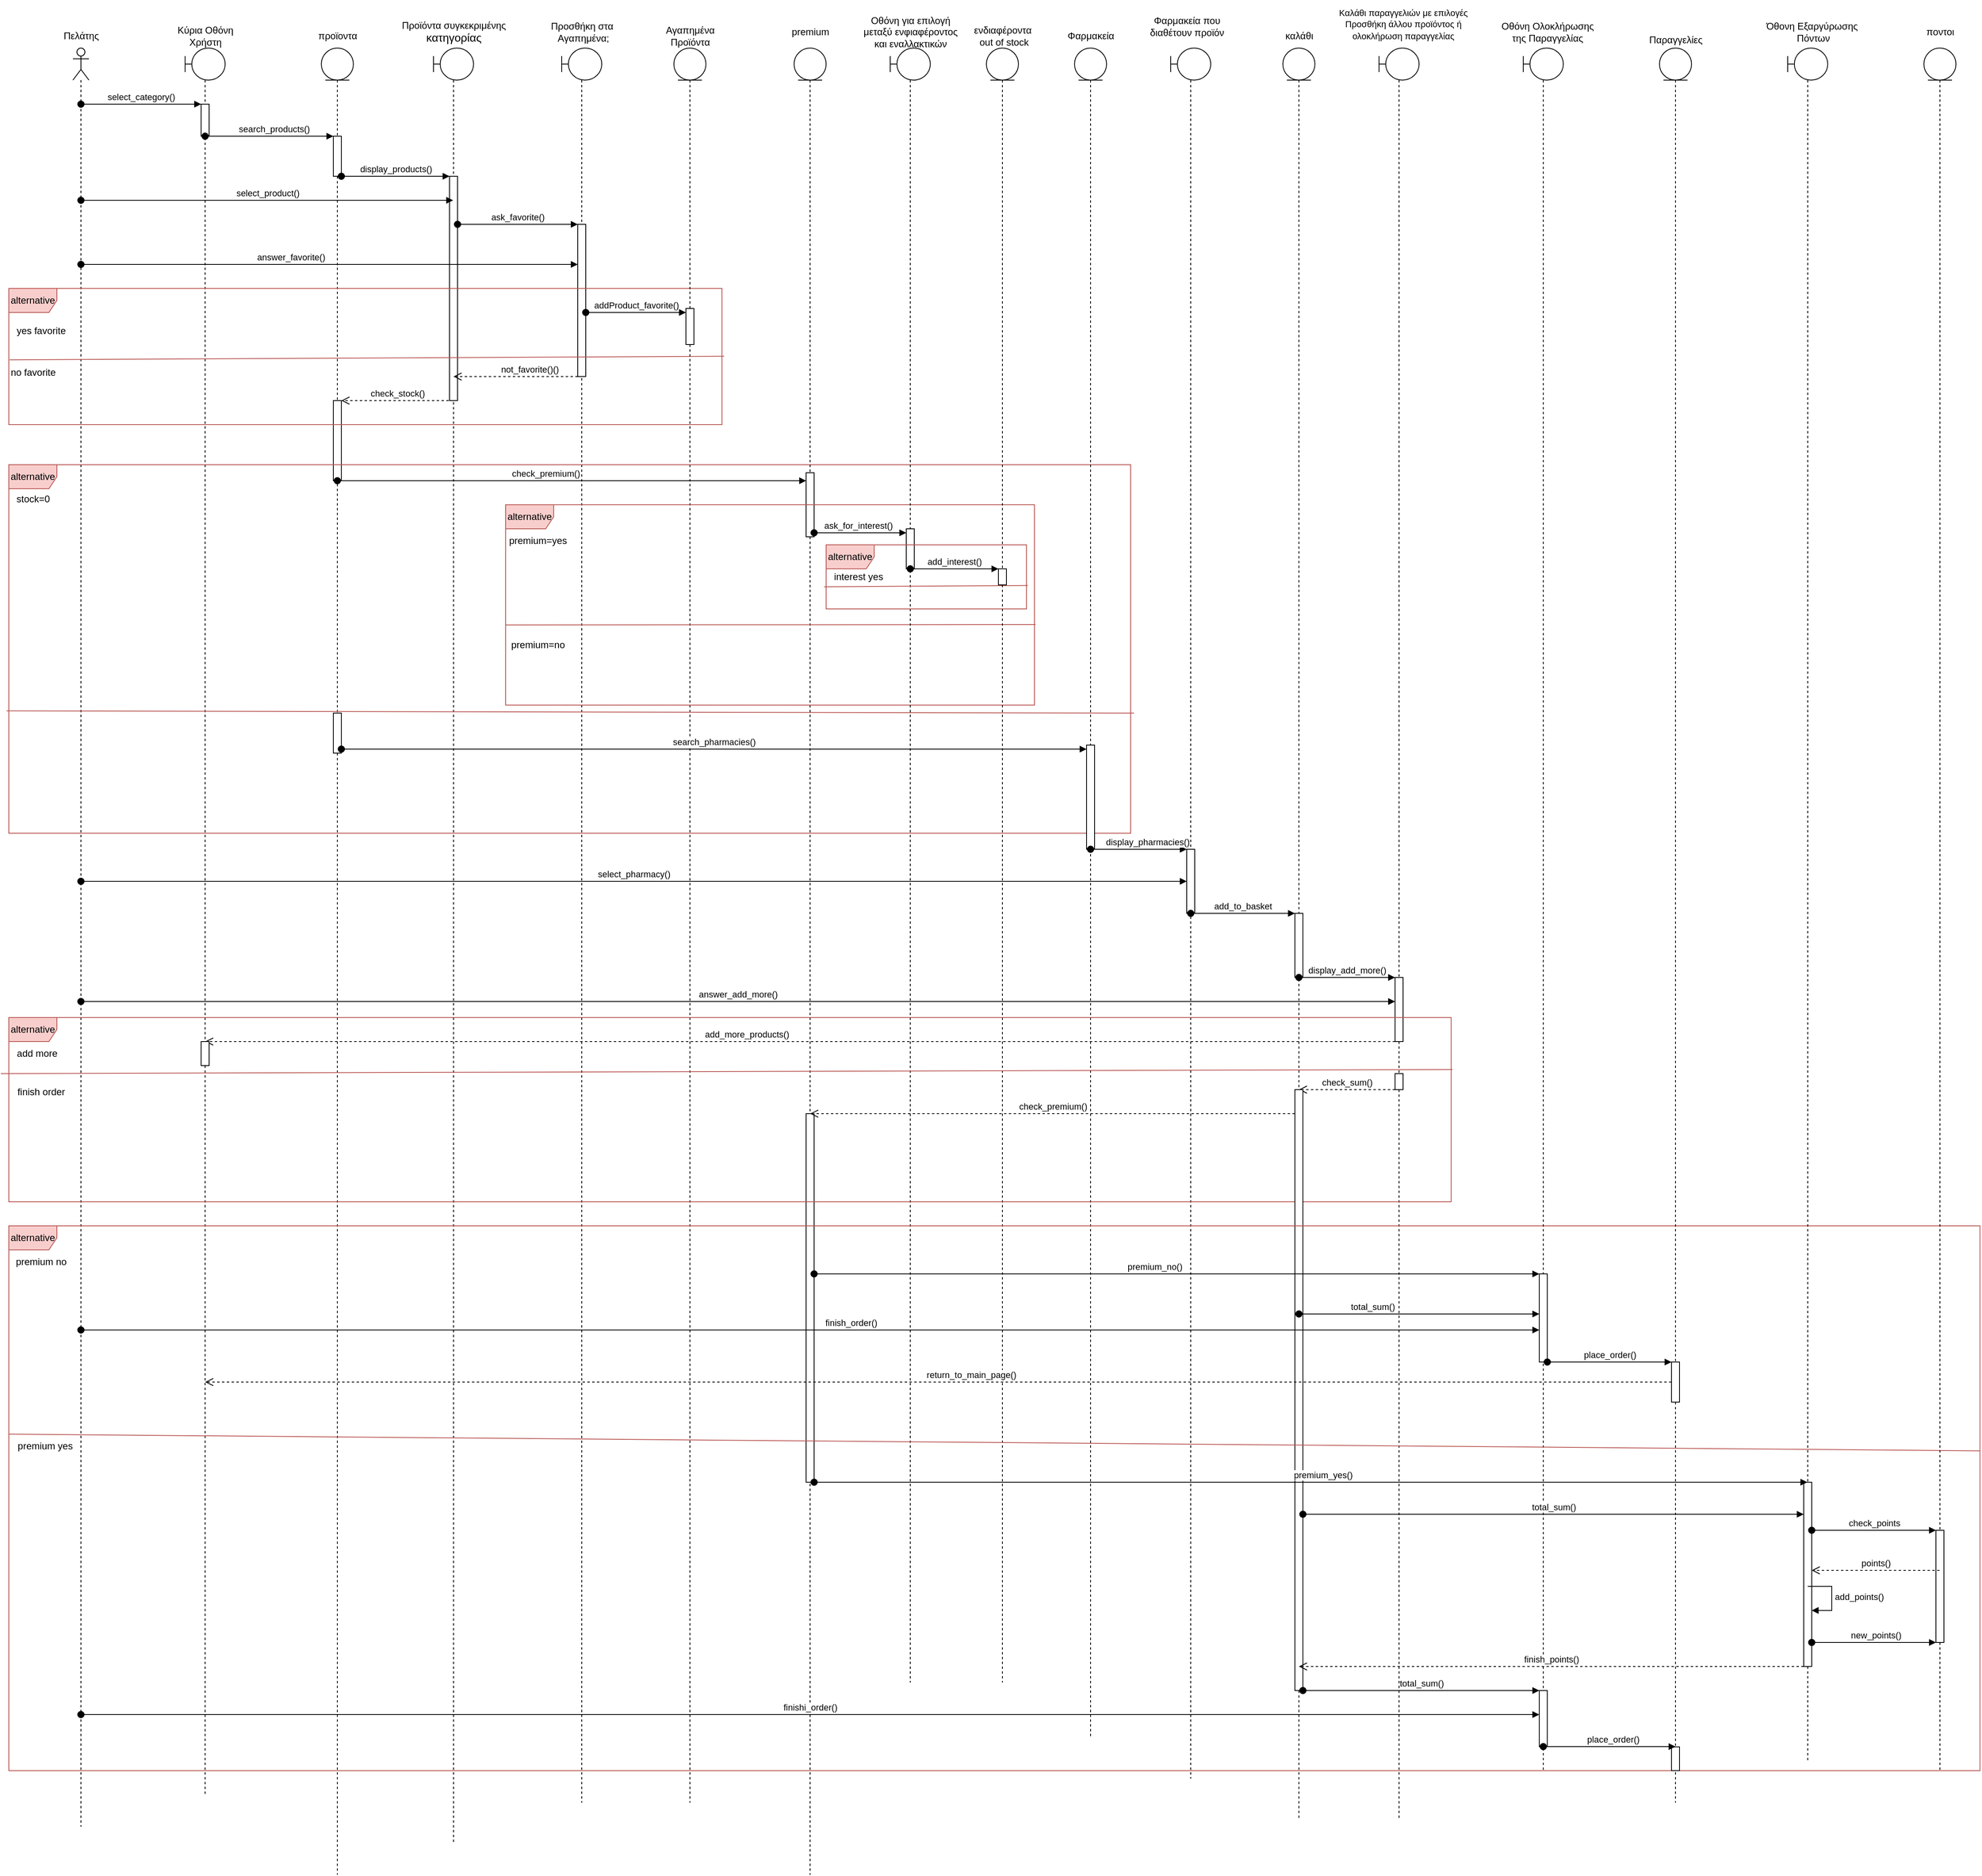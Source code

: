 <mxfile version="21.2.1" type="device">
  <diagram name="Page-1" id="0SUwLg295NydfQJ0HCyk">
    <mxGraphModel dx="1545" dy="817" grid="1" gridSize="10" guides="1" tooltips="1" connect="1" arrows="1" fold="1" page="1" pageScale="1" pageWidth="850" pageHeight="1100" math="0" shadow="0">
      <root>
        <mxCell id="0" />
        <mxCell id="1" parent="0" />
        <mxCell id="wv0iCeW0pls4u1Xk4wzR-1" value="" style="shape=umlLifeline;perimeter=lifelinePerimeter;whiteSpace=wrap;html=1;container=1;dropTarget=0;collapsible=0;recursiveResize=0;outlineConnect=0;portConstraint=eastwest;newEdgeStyle={&quot;edgeStyle&quot;:&quot;elbowEdgeStyle&quot;,&quot;elbow&quot;:&quot;vertical&quot;,&quot;curved&quot;:0,&quot;rounded&quot;:0};participant=umlActor;" vertex="1" parent="1">
          <mxGeometry x="30" y="150" width="20" height="2220" as="geometry" />
        </mxCell>
        <mxCell id="wv0iCeW0pls4u1Xk4wzR-2" value="Πελάτης" style="text;html=1;align=center;verticalAlign=middle;resizable=0;points=[];autosize=1;strokeColor=none;fillColor=none;" vertex="1" parent="1">
          <mxGeometry x="5" y="120" width="70" height="30" as="geometry" />
        </mxCell>
        <mxCell id="wv0iCeW0pls4u1Xk4wzR-3" value="" style="shape=umlLifeline;perimeter=lifelinePerimeter;whiteSpace=wrap;html=1;container=1;dropTarget=0;collapsible=0;recursiveResize=0;outlineConnect=0;portConstraint=eastwest;newEdgeStyle={&quot;edgeStyle&quot;:&quot;elbowEdgeStyle&quot;,&quot;elbow&quot;:&quot;vertical&quot;,&quot;curved&quot;:0,&quot;rounded&quot;:0};participant=umlBoundary;" vertex="1" parent="1">
          <mxGeometry x="170" y="150" width="50" height="2180" as="geometry" />
        </mxCell>
        <mxCell id="wv0iCeW0pls4u1Xk4wzR-5" value="" style="html=1;points=[];perimeter=orthogonalPerimeter;outlineConnect=0;targetShapes=umlLifeline;portConstraint=eastwest;newEdgeStyle={&quot;edgeStyle&quot;:&quot;elbowEdgeStyle&quot;,&quot;elbow&quot;:&quot;vertical&quot;,&quot;curved&quot;:0,&quot;rounded&quot;:0};" vertex="1" parent="wv0iCeW0pls4u1Xk4wzR-3">
          <mxGeometry x="20" y="70" width="10" height="40" as="geometry" />
        </mxCell>
        <mxCell id="wv0iCeW0pls4u1Xk4wzR-4" value="Κύρια Οθόνη &lt;br&gt;Χρήστη" style="text;html=1;align=center;verticalAlign=middle;resizable=0;points=[];autosize=1;strokeColor=none;fillColor=none;" vertex="1" parent="1">
          <mxGeometry x="150" y="115" width="90" height="40" as="geometry" />
        </mxCell>
        <mxCell id="wv0iCeW0pls4u1Xk4wzR-6" value="select_category()" style="html=1;verticalAlign=bottom;startArrow=oval;endArrow=block;startSize=8;edgeStyle=elbowEdgeStyle;elbow=vertical;curved=0;rounded=0;" edge="1" target="wv0iCeW0pls4u1Xk4wzR-5" parent="1" source="wv0iCeW0pls4u1Xk4wzR-1">
          <mxGeometry relative="1" as="geometry">
            <mxPoint x="130" y="220" as="sourcePoint" />
            <Array as="points">
              <mxPoint x="100" y="220" />
            </Array>
          </mxGeometry>
        </mxCell>
        <mxCell id="wv0iCeW0pls4u1Xk4wzR-7" value="" style="shape=umlLifeline;perimeter=lifelinePerimeter;whiteSpace=wrap;html=1;container=1;dropTarget=0;collapsible=0;recursiveResize=0;outlineConnect=0;portConstraint=eastwest;newEdgeStyle={&quot;edgeStyle&quot;:&quot;elbowEdgeStyle&quot;,&quot;elbow&quot;:&quot;vertical&quot;,&quot;curved&quot;:0,&quot;rounded&quot;:0};participant=umlEntity;" vertex="1" parent="1">
          <mxGeometry x="340" y="150" width="40" height="2280" as="geometry" />
        </mxCell>
        <mxCell id="wv0iCeW0pls4u1Xk4wzR-8" value="" style="html=1;points=[];perimeter=orthogonalPerimeter;outlineConnect=0;targetShapes=umlLifeline;portConstraint=eastwest;newEdgeStyle={&quot;edgeStyle&quot;:&quot;elbowEdgeStyle&quot;,&quot;elbow&quot;:&quot;vertical&quot;,&quot;curved&quot;:0,&quot;rounded&quot;:0};" vertex="1" parent="wv0iCeW0pls4u1Xk4wzR-7">
          <mxGeometry x="15" y="110" width="10" height="50" as="geometry" />
        </mxCell>
        <mxCell id="wv0iCeW0pls4u1Xk4wzR-33" value="" style="html=1;points=[];perimeter=orthogonalPerimeter;outlineConnect=0;targetShapes=umlLifeline;portConstraint=eastwest;newEdgeStyle={&quot;edgeStyle&quot;:&quot;elbowEdgeStyle&quot;,&quot;elbow&quot;:&quot;vertical&quot;,&quot;curved&quot;:0,&quot;rounded&quot;:0};" vertex="1" parent="wv0iCeW0pls4u1Xk4wzR-7">
          <mxGeometry x="15" y="440" width="10" height="100" as="geometry" />
        </mxCell>
        <mxCell id="wv0iCeW0pls4u1Xk4wzR-9" value="search_products()" style="html=1;verticalAlign=bottom;startArrow=oval;endArrow=block;startSize=8;edgeStyle=elbowEdgeStyle;elbow=vertical;curved=0;rounded=0;" edge="1" target="wv0iCeW0pls4u1Xk4wzR-8" parent="1" source="wv0iCeW0pls4u1Xk4wzR-3">
          <mxGeometry x="0.065" relative="1" as="geometry">
            <mxPoint x="300" y="260" as="sourcePoint" />
            <Array as="points">
              <mxPoint x="320" y="260" />
            </Array>
            <mxPoint x="1" as="offset" />
          </mxGeometry>
        </mxCell>
        <mxCell id="wv0iCeW0pls4u1Xk4wzR-11" value="προϊοντα" style="text;html=1;align=center;verticalAlign=middle;resizable=0;points=[];autosize=1;strokeColor=none;fillColor=none;" vertex="1" parent="1">
          <mxGeometry x="325" y="120" width="70" height="30" as="geometry" />
        </mxCell>
        <mxCell id="wv0iCeW0pls4u1Xk4wzR-12" value="" style="shape=umlLifeline;perimeter=lifelinePerimeter;whiteSpace=wrap;html=1;container=1;dropTarget=0;collapsible=0;recursiveResize=0;outlineConnect=0;portConstraint=eastwest;newEdgeStyle={&quot;edgeStyle&quot;:&quot;elbowEdgeStyle&quot;,&quot;elbow&quot;:&quot;vertical&quot;,&quot;curved&quot;:0,&quot;rounded&quot;:0};participant=umlBoundary;" vertex="1" parent="1">
          <mxGeometry x="480" y="150" width="50" height="2240" as="geometry" />
        </mxCell>
        <mxCell id="wv0iCeW0pls4u1Xk4wzR-13" value="" style="html=1;points=[];perimeter=orthogonalPerimeter;outlineConnect=0;targetShapes=umlLifeline;portConstraint=eastwest;newEdgeStyle={&quot;edgeStyle&quot;:&quot;elbowEdgeStyle&quot;,&quot;elbow&quot;:&quot;vertical&quot;,&quot;curved&quot;:0,&quot;rounded&quot;:0};" vertex="1" parent="wv0iCeW0pls4u1Xk4wzR-12">
          <mxGeometry x="20" y="160" width="10" height="280" as="geometry" />
        </mxCell>
        <mxCell id="wv0iCeW0pls4u1Xk4wzR-14" value="display_products()" style="html=1;verticalAlign=bottom;startArrow=oval;endArrow=block;startSize=8;edgeStyle=elbowEdgeStyle;elbow=vertical;curved=0;rounded=0;" edge="1" target="wv0iCeW0pls4u1Xk4wzR-13" parent="1" source="wv0iCeW0pls4u1Xk4wzR-8">
          <mxGeometry relative="1" as="geometry">
            <mxPoint x="440" y="310" as="sourcePoint" />
            <Array as="points">
              <mxPoint x="430" y="310" />
            </Array>
          </mxGeometry>
        </mxCell>
        <mxCell id="wv0iCeW0pls4u1Xk4wzR-15" value="Προϊόντα συγκεκριμένης&lt;br style=&quot;border-color: var(--border-color); font-size: 14px;&quot;&gt;&lt;span style=&quot;border-color: var(--border-color); font-size: 14px;&quot;&gt;κατηγορίας&lt;/span&gt;" style="text;html=1;align=center;verticalAlign=middle;resizable=0;points=[];autosize=1;strokeColor=none;fillColor=none;" vertex="1" parent="1">
          <mxGeometry x="430" y="110" width="150" height="40" as="geometry" />
        </mxCell>
        <mxCell id="wv0iCeW0pls4u1Xk4wzR-16" value="select_product()" style="html=1;verticalAlign=bottom;startArrow=oval;startFill=1;endArrow=block;startSize=8;edgeStyle=elbowEdgeStyle;elbow=vertical;curved=0;rounded=0;" edge="1" parent="1" source="wv0iCeW0pls4u1Xk4wzR-1" target="wv0iCeW0pls4u1Xk4wzR-12">
          <mxGeometry width="60" relative="1" as="geometry">
            <mxPoint x="250" y="350" as="sourcePoint" />
            <mxPoint x="310" y="350" as="targetPoint" />
            <Array as="points">
              <mxPoint x="220" y="340" />
            </Array>
          </mxGeometry>
        </mxCell>
        <mxCell id="wv0iCeW0pls4u1Xk4wzR-17" value="" style="shape=umlLifeline;perimeter=lifelinePerimeter;whiteSpace=wrap;html=1;container=1;dropTarget=0;collapsible=0;recursiveResize=0;outlineConnect=0;portConstraint=eastwest;newEdgeStyle={&quot;edgeStyle&quot;:&quot;elbowEdgeStyle&quot;,&quot;elbow&quot;:&quot;vertical&quot;,&quot;curved&quot;:0,&quot;rounded&quot;:0};participant=umlBoundary;" vertex="1" parent="1">
          <mxGeometry x="640" y="150" width="50" height="2190" as="geometry" />
        </mxCell>
        <mxCell id="wv0iCeW0pls4u1Xk4wzR-19" value="" style="html=1;points=[];perimeter=orthogonalPerimeter;outlineConnect=0;targetShapes=umlLifeline;portConstraint=eastwest;newEdgeStyle={&quot;edgeStyle&quot;:&quot;elbowEdgeStyle&quot;,&quot;elbow&quot;:&quot;vertical&quot;,&quot;curved&quot;:0,&quot;rounded&quot;:0};" vertex="1" parent="wv0iCeW0pls4u1Xk4wzR-17">
          <mxGeometry x="20" y="220" width="10" height="190" as="geometry" />
        </mxCell>
        <mxCell id="wv0iCeW0pls4u1Xk4wzR-18" value="Προσθήκη στα&lt;br&gt;&amp;nbsp;Αγαπημένα;" style="text;html=1;align=center;verticalAlign=middle;resizable=0;points=[];autosize=1;strokeColor=none;fillColor=none;" vertex="1" parent="1">
          <mxGeometry x="615" y="110" width="100" height="40" as="geometry" />
        </mxCell>
        <mxCell id="wv0iCeW0pls4u1Xk4wzR-20" value="ask_favorite()" style="html=1;verticalAlign=bottom;startArrow=oval;endArrow=block;startSize=8;edgeStyle=elbowEdgeStyle;elbow=vertical;curved=0;rounded=0;" edge="1" target="wv0iCeW0pls4u1Xk4wzR-19" parent="1" source="wv0iCeW0pls4u1Xk4wzR-13">
          <mxGeometry relative="1" as="geometry">
            <mxPoint x="600" y="360" as="sourcePoint" />
            <Array as="points">
              <mxPoint x="540" y="370" />
              <mxPoint x="630" y="360" />
            </Array>
            <mxPoint as="offset" />
          </mxGeometry>
        </mxCell>
        <mxCell id="wv0iCeW0pls4u1Xk4wzR-21" value="answer_favorite()" style="html=1;verticalAlign=bottom;startArrow=oval;startFill=1;endArrow=block;startSize=8;edgeStyle=elbowEdgeStyle;elbow=vertical;curved=0;rounded=0;" edge="1" parent="1" source="wv0iCeW0pls4u1Xk4wzR-1" target="wv0iCeW0pls4u1Xk4wzR-19">
          <mxGeometry x="-0.16" width="60" relative="1" as="geometry">
            <mxPoint x="380" y="400" as="sourcePoint" />
            <mxPoint x="440" y="400" as="targetPoint" />
            <Array as="points">
              <mxPoint x="450" y="420" />
              <mxPoint x="430" y="400" />
            </Array>
            <mxPoint x="1" as="offset" />
          </mxGeometry>
        </mxCell>
        <mxCell id="wv0iCeW0pls4u1Xk4wzR-22" value="alternative" style="shape=umlFrame;whiteSpace=wrap;html=1;pointerEvents=0;fillColor=#f8cecc;strokeColor=#b85450;" vertex="1" parent="1">
          <mxGeometry x="-50" y="450" width="890" height="170" as="geometry" />
        </mxCell>
        <mxCell id="wv0iCeW0pls4u1Xk4wzR-24" value="" style="endArrow=none;html=1;rounded=0;exitX=0.001;exitY=0.524;exitDx=0;exitDy=0;exitPerimeter=0;entryX=1.003;entryY=0.498;entryDx=0;entryDy=0;entryPerimeter=0;fillColor=#f8cecc;strokeColor=#b85450;" edge="1" parent="1" source="wv0iCeW0pls4u1Xk4wzR-22" target="wv0iCeW0pls4u1Xk4wzR-22">
          <mxGeometry width="50" height="50" relative="1" as="geometry">
            <mxPoint x="590" y="615" as="sourcePoint" />
            <mxPoint x="750" y="514" as="targetPoint" />
            <Array as="points" />
          </mxGeometry>
        </mxCell>
        <mxCell id="wv0iCeW0pls4u1Xk4wzR-25" value="yes favorite" style="text;html=1;align=center;verticalAlign=middle;resizable=0;points=[];autosize=1;strokeColor=none;fillColor=none;" vertex="1" parent="1">
          <mxGeometry x="-50" y="488" width="80" height="30" as="geometry" />
        </mxCell>
        <mxCell id="wv0iCeW0pls4u1Xk4wzR-28" value="" style="shape=umlLifeline;perimeter=lifelinePerimeter;whiteSpace=wrap;html=1;container=1;dropTarget=0;collapsible=0;recursiveResize=0;outlineConnect=0;portConstraint=eastwest;newEdgeStyle={&quot;edgeStyle&quot;:&quot;elbowEdgeStyle&quot;,&quot;elbow&quot;:&quot;vertical&quot;,&quot;curved&quot;:0,&quot;rounded&quot;:0};participant=umlEntity;" vertex="1" parent="1">
          <mxGeometry x="780" y="150" width="40" height="2190" as="geometry" />
        </mxCell>
        <mxCell id="wv0iCeW0pls4u1Xk4wzR-29" value="" style="html=1;points=[];perimeter=orthogonalPerimeter;outlineConnect=0;targetShapes=umlLifeline;portConstraint=eastwest;newEdgeStyle={&quot;edgeStyle&quot;:&quot;elbowEdgeStyle&quot;,&quot;elbow&quot;:&quot;vertical&quot;,&quot;curved&quot;:0,&quot;rounded&quot;:0};" vertex="1" parent="wv0iCeW0pls4u1Xk4wzR-28">
          <mxGeometry x="15" y="325" width="10" height="45" as="geometry" />
        </mxCell>
        <mxCell id="wv0iCeW0pls4u1Xk4wzR-30" value="addProduct_favorite()" style="html=1;verticalAlign=bottom;startArrow=oval;endArrow=block;startSize=8;edgeStyle=elbowEdgeStyle;elbow=vertical;curved=0;rounded=0;" edge="1" target="wv0iCeW0pls4u1Xk4wzR-29" parent="1" source="wv0iCeW0pls4u1Xk4wzR-19">
          <mxGeometry relative="1" as="geometry">
            <mxPoint x="723" y="470" as="sourcePoint" />
            <Array as="points">
              <mxPoint x="760" y="480" />
              <mxPoint x="710" y="460" />
            </Array>
          </mxGeometry>
        </mxCell>
        <mxCell id="wv0iCeW0pls4u1Xk4wzR-31" value="Αγαπημένα &lt;br&gt;Προϊόντα" style="text;html=1;align=center;verticalAlign=middle;resizable=0;points=[];autosize=1;strokeColor=none;fillColor=none;" vertex="1" parent="1">
          <mxGeometry x="760" y="115" width="80" height="40" as="geometry" />
        </mxCell>
        <mxCell id="wv0iCeW0pls4u1Xk4wzR-32" value="not_favorite()()" style="html=1;verticalAlign=bottom;endArrow=open;dashed=1;endSize=8;edgeStyle=elbowEdgeStyle;elbow=vertical;curved=0;rounded=0;" edge="1" parent="1" source="wv0iCeW0pls4u1Xk4wzR-19" target="wv0iCeW0pls4u1Xk4wzR-12">
          <mxGeometry x="-0.228" relative="1" as="geometry">
            <mxPoint x="610" y="560" as="sourcePoint" />
            <mxPoint x="510" y="560" as="targetPoint" />
            <Array as="points">
              <mxPoint x="630" y="560" />
              <mxPoint x="540" y="560" />
            </Array>
            <mxPoint as="offset" />
          </mxGeometry>
        </mxCell>
        <mxCell id="wv0iCeW0pls4u1Xk4wzR-34" value="check_stock()" style="html=1;verticalAlign=bottom;endArrow=open;dashed=1;endSize=8;edgeStyle=elbowEdgeStyle;elbow=vertical;curved=0;rounded=0;" edge="1" parent="1" target="wv0iCeW0pls4u1Xk4wzR-33">
          <mxGeometry x="0.007" relative="1" as="geometry">
            <mxPoint x="505" y="590" as="sourcePoint" />
            <mxPoint x="400" y="580" as="targetPoint" />
            <Array as="points">
              <mxPoint x="460" y="590" />
              <mxPoint x="410" y="570" />
            </Array>
            <mxPoint as="offset" />
          </mxGeometry>
        </mxCell>
        <mxCell id="wv0iCeW0pls4u1Xk4wzR-35" value="alternative" style="shape=umlFrame;whiteSpace=wrap;html=1;pointerEvents=0;fillColor=#f8cecc;strokeColor=#b85450;" vertex="1" parent="1">
          <mxGeometry x="-50" y="670" width="1400" height="460" as="geometry" />
        </mxCell>
        <mxCell id="wv0iCeW0pls4u1Xk4wzR-36" value="" style="endArrow=none;html=1;rounded=0;entryX=1.003;entryY=0.674;entryDx=0;entryDy=0;entryPerimeter=0;fillColor=#f8cecc;strokeColor=#b85450;exitX=-0.002;exitY=0.668;exitDx=0;exitDy=0;exitPerimeter=0;" edge="1" parent="1" source="wv0iCeW0pls4u1Xk4wzR-35" target="wv0iCeW0pls4u1Xk4wzR-35">
          <mxGeometry width="50" height="50" relative="1" as="geometry">
            <mxPoint x="-60" y="983" as="sourcePoint" />
            <mxPoint x="170" y="710" as="targetPoint" />
          </mxGeometry>
        </mxCell>
        <mxCell id="wv0iCeW0pls4u1Xk4wzR-37" value="stock=0" style="text;html=1;align=center;verticalAlign=middle;resizable=0;points=[];autosize=1;strokeColor=none;fillColor=none;" vertex="1" parent="1">
          <mxGeometry x="-55" y="698" width="70" height="30" as="geometry" />
        </mxCell>
        <mxCell id="wv0iCeW0pls4u1Xk4wzR-38" value="" style="shape=umlLifeline;perimeter=lifelinePerimeter;whiteSpace=wrap;html=1;container=1;dropTarget=0;collapsible=0;recursiveResize=0;outlineConnect=0;portConstraint=eastwest;newEdgeStyle={&quot;edgeStyle&quot;:&quot;elbowEdgeStyle&quot;,&quot;elbow&quot;:&quot;vertical&quot;,&quot;curved&quot;:0,&quot;rounded&quot;:0};participant=umlEntity;" vertex="1" parent="1">
          <mxGeometry x="930" y="150" width="40" height="2280" as="geometry" />
        </mxCell>
        <mxCell id="wv0iCeW0pls4u1Xk4wzR-41" value="" style="html=1;points=[];perimeter=orthogonalPerimeter;outlineConnect=0;targetShapes=umlLifeline;portConstraint=eastwest;newEdgeStyle={&quot;edgeStyle&quot;:&quot;elbowEdgeStyle&quot;,&quot;elbow&quot;:&quot;vertical&quot;,&quot;curved&quot;:0,&quot;rounded&quot;:0};" vertex="1" parent="wv0iCeW0pls4u1Xk4wzR-38">
          <mxGeometry x="15" y="530" width="10" height="80" as="geometry" />
        </mxCell>
        <mxCell id="wv0iCeW0pls4u1Xk4wzR-94" value="" style="html=1;points=[];perimeter=orthogonalPerimeter;outlineConnect=0;targetShapes=umlLifeline;portConstraint=eastwest;newEdgeStyle={&quot;edgeStyle&quot;:&quot;elbowEdgeStyle&quot;,&quot;elbow&quot;:&quot;vertical&quot;,&quot;curved&quot;:0,&quot;rounded&quot;:0};" vertex="1" parent="wv0iCeW0pls4u1Xk4wzR-38">
          <mxGeometry x="15" y="1330" width="10" height="460" as="geometry" />
        </mxCell>
        <mxCell id="wv0iCeW0pls4u1Xk4wzR-39" value="premium" style="text;html=1;align=center;verticalAlign=middle;resizable=0;points=[];autosize=1;strokeColor=none;fillColor=none;" vertex="1" parent="1">
          <mxGeometry x="915" y="115" width="70" height="30" as="geometry" />
        </mxCell>
        <mxCell id="wv0iCeW0pls4u1Xk4wzR-42" value="check_premium()" style="html=1;verticalAlign=bottom;startArrow=oval;endArrow=block;startSize=8;edgeStyle=elbowEdgeStyle;elbow=vertical;curved=0;rounded=0;" edge="1" target="wv0iCeW0pls4u1Xk4wzR-41" parent="1">
          <mxGeometry x="-0.111" relative="1" as="geometry">
            <mxPoint x="360" y="690" as="sourcePoint" />
            <mxPoint as="offset" />
          </mxGeometry>
        </mxCell>
        <mxCell id="wv0iCeW0pls4u1Xk4wzR-43" value="alternative" style="shape=umlFrame;whiteSpace=wrap;html=1;pointerEvents=0;fillColor=#f8cecc;strokeColor=#b85450;" vertex="1" parent="1">
          <mxGeometry x="570" y="720" width="660" height="250" as="geometry" />
        </mxCell>
        <mxCell id="wv0iCeW0pls4u1Xk4wzR-44" value="" style="endArrow=none;html=1;rounded=0;fillColor=#f8cecc;strokeColor=#b85450;entryX=1.002;entryY=0.598;entryDx=0;entryDy=0;entryPerimeter=0;" edge="1" parent="1" target="wv0iCeW0pls4u1Xk4wzR-43">
          <mxGeometry width="50" height="50" relative="1" as="geometry">
            <mxPoint x="570" y="870" as="sourcePoint" />
            <mxPoint x="1060" y="780" as="targetPoint" />
          </mxGeometry>
        </mxCell>
        <mxCell id="wv0iCeW0pls4u1Xk4wzR-45" value="premium=yes" style="text;html=1;align=center;verticalAlign=middle;resizable=0;points=[];autosize=1;strokeColor=none;fillColor=none;" vertex="1" parent="1">
          <mxGeometry x="560" y="750" width="100" height="30" as="geometry" />
        </mxCell>
        <mxCell id="wv0iCeW0pls4u1Xk4wzR-46" value="premium=no" style="text;html=1;align=center;verticalAlign=middle;resizable=0;points=[];autosize=1;strokeColor=none;fillColor=none;" vertex="1" parent="1">
          <mxGeometry x="565" y="880" width="90" height="30" as="geometry" />
        </mxCell>
        <mxCell id="wv0iCeW0pls4u1Xk4wzR-47" value="" style="shape=umlLifeline;perimeter=lifelinePerimeter;whiteSpace=wrap;html=1;container=1;dropTarget=0;collapsible=0;recursiveResize=0;outlineConnect=0;portConstraint=eastwest;newEdgeStyle={&quot;edgeStyle&quot;:&quot;elbowEdgeStyle&quot;,&quot;elbow&quot;:&quot;vertical&quot;,&quot;curved&quot;:0,&quot;rounded&quot;:0};participant=umlBoundary;" vertex="1" parent="1">
          <mxGeometry x="1050" y="150" width="50" height="2040" as="geometry" />
        </mxCell>
        <mxCell id="wv0iCeW0pls4u1Xk4wzR-48" value="" style="html=1;points=[];perimeter=orthogonalPerimeter;outlineConnect=0;targetShapes=umlLifeline;portConstraint=eastwest;newEdgeStyle={&quot;edgeStyle&quot;:&quot;elbowEdgeStyle&quot;,&quot;elbow&quot;:&quot;vertical&quot;,&quot;curved&quot;:0,&quot;rounded&quot;:0};" vertex="1" parent="wv0iCeW0pls4u1Xk4wzR-47">
          <mxGeometry x="20" y="600" width="10" height="50" as="geometry" />
        </mxCell>
        <mxCell id="wv0iCeW0pls4u1Xk4wzR-49" value="ask_for_interest()" style="html=1;verticalAlign=bottom;startArrow=oval;endArrow=block;startSize=8;edgeStyle=elbowEdgeStyle;elbow=vertical;curved=0;rounded=0;" edge="1" target="wv0iCeW0pls4u1Xk4wzR-48" parent="1" source="wv0iCeW0pls4u1Xk4wzR-41">
          <mxGeometry x="-0.043" relative="1" as="geometry">
            <mxPoint x="1010" y="750" as="sourcePoint" />
            <mxPoint as="offset" />
          </mxGeometry>
        </mxCell>
        <mxCell id="wv0iCeW0pls4u1Xk4wzR-50" value="Οθόνη για επιλογή &lt;br&gt;μεταξύ ενφιαφέροντος &lt;br&gt;και εναλλακτικών" style="text;html=1;align=center;verticalAlign=middle;resizable=0;points=[];autosize=1;strokeColor=none;fillColor=none;" vertex="1" parent="1">
          <mxGeometry x="1005" y="100" width="140" height="60" as="geometry" />
        </mxCell>
        <mxCell id="wv0iCeW0pls4u1Xk4wzR-51" value="alternative" style="shape=umlFrame;whiteSpace=wrap;html=1;pointerEvents=0;fillColor=#f8cecc;strokeColor=#b85450;" vertex="1" parent="1">
          <mxGeometry x="970" y="770" width="250" height="80" as="geometry" />
        </mxCell>
        <mxCell id="wv0iCeW0pls4u1Xk4wzR-52" value="interest yes" style="text;html=1;align=center;verticalAlign=middle;resizable=0;points=[];autosize=1;strokeColor=none;fillColor=none;" vertex="1" parent="1">
          <mxGeometry x="970" y="795" width="80" height="30" as="geometry" />
        </mxCell>
        <mxCell id="wv0iCeW0pls4u1Xk4wzR-53" value="ενδιαφέροντα&lt;br&gt;&amp;nbsp;out of stock" style="text;html=1;align=center;verticalAlign=middle;resizable=0;points=[];autosize=1;strokeColor=none;fillColor=none;" vertex="1" parent="1">
          <mxGeometry x="1140" y="115" width="100" height="40" as="geometry" />
        </mxCell>
        <mxCell id="wv0iCeW0pls4u1Xk4wzR-54" value="" style="endArrow=none;html=1;rounded=0;entryX=1.007;entryY=0.635;entryDx=0;entryDy=0;entryPerimeter=0;exitX=-0.01;exitY=0.655;exitDx=0;exitDy=0;exitPerimeter=0;fillColor=#f8cecc;strokeColor=#b85450;" edge="1" parent="1" source="wv0iCeW0pls4u1Xk4wzR-51" target="wv0iCeW0pls4u1Xk4wzR-51">
          <mxGeometry width="50" height="50" relative="1" as="geometry">
            <mxPoint x="1095" y="830" as="sourcePoint" />
            <mxPoint x="1145" y="780" as="targetPoint" />
          </mxGeometry>
        </mxCell>
        <mxCell id="wv0iCeW0pls4u1Xk4wzR-55" value="" style="shape=umlLifeline;perimeter=lifelinePerimeter;whiteSpace=wrap;html=1;container=1;dropTarget=0;collapsible=0;recursiveResize=0;outlineConnect=0;portConstraint=eastwest;newEdgeStyle={&quot;edgeStyle&quot;:&quot;elbowEdgeStyle&quot;,&quot;elbow&quot;:&quot;vertical&quot;,&quot;curved&quot;:0,&quot;rounded&quot;:0};participant=umlEntity;" vertex="1" parent="1">
          <mxGeometry x="1170" y="150" width="40" height="2040" as="geometry" />
        </mxCell>
        <mxCell id="wv0iCeW0pls4u1Xk4wzR-56" value="" style="html=1;points=[];perimeter=orthogonalPerimeter;outlineConnect=0;targetShapes=umlLifeline;portConstraint=eastwest;newEdgeStyle={&quot;edgeStyle&quot;:&quot;elbowEdgeStyle&quot;,&quot;elbow&quot;:&quot;vertical&quot;,&quot;curved&quot;:0,&quot;rounded&quot;:0};" vertex="1" parent="wv0iCeW0pls4u1Xk4wzR-55">
          <mxGeometry x="15" y="650" width="10" height="20" as="geometry" />
        </mxCell>
        <mxCell id="wv0iCeW0pls4u1Xk4wzR-57" value="add_interest()" style="html=1;verticalAlign=bottom;startArrow=oval;endArrow=block;startSize=8;edgeStyle=elbowEdgeStyle;elbow=vertical;curved=0;rounded=0;" edge="1" target="wv0iCeW0pls4u1Xk4wzR-56" parent="1" source="wv0iCeW0pls4u1Xk4wzR-47">
          <mxGeometry relative="1" as="geometry">
            <mxPoint x="1130" y="780" as="sourcePoint" />
            <Array as="points">
              <mxPoint x="1120" y="800" />
            </Array>
          </mxGeometry>
        </mxCell>
        <mxCell id="wv0iCeW0pls4u1Xk4wzR-59" value="no favorite" style="text;html=1;align=center;verticalAlign=middle;resizable=0;points=[];autosize=1;strokeColor=none;fillColor=none;" vertex="1" parent="1">
          <mxGeometry x="-60" y="540" width="80" height="30" as="geometry" />
        </mxCell>
        <mxCell id="wv0iCeW0pls4u1Xk4wzR-60" value="" style="html=1;points=[];perimeter=orthogonalPerimeter;outlineConnect=0;targetShapes=umlLifeline;portConstraint=eastwest;newEdgeStyle={&quot;edgeStyle&quot;:&quot;elbowEdgeStyle&quot;,&quot;elbow&quot;:&quot;vertical&quot;,&quot;curved&quot;:0,&quot;rounded&quot;:0};" vertex="1" parent="1">
          <mxGeometry x="355" y="980" width="10" height="50" as="geometry" />
        </mxCell>
        <mxCell id="wv0iCeW0pls4u1Xk4wzR-61" value="" style="shape=umlLifeline;perimeter=lifelinePerimeter;whiteSpace=wrap;html=1;container=1;dropTarget=0;collapsible=0;recursiveResize=0;outlineConnect=0;portConstraint=eastwest;newEdgeStyle={&quot;edgeStyle&quot;:&quot;elbowEdgeStyle&quot;,&quot;elbow&quot;:&quot;vertical&quot;,&quot;curved&quot;:0,&quot;rounded&quot;:0};participant=umlEntity;" vertex="1" parent="1">
          <mxGeometry x="1280" y="150" width="40" height="2110" as="geometry" />
        </mxCell>
        <mxCell id="wv0iCeW0pls4u1Xk4wzR-63" value="" style="html=1;points=[];perimeter=orthogonalPerimeter;outlineConnect=0;targetShapes=umlLifeline;portConstraint=eastwest;newEdgeStyle={&quot;edgeStyle&quot;:&quot;elbowEdgeStyle&quot;,&quot;elbow&quot;:&quot;vertical&quot;,&quot;curved&quot;:0,&quot;rounded&quot;:0};" vertex="1" parent="wv0iCeW0pls4u1Xk4wzR-61">
          <mxGeometry x="15" y="870" width="10" height="130" as="geometry" />
        </mxCell>
        <mxCell id="wv0iCeW0pls4u1Xk4wzR-62" value="Φαρμακεία" style="text;html=1;align=center;verticalAlign=middle;resizable=0;points=[];autosize=1;strokeColor=none;fillColor=none;" vertex="1" parent="1">
          <mxGeometry x="1260" y="120" width="80" height="30" as="geometry" />
        </mxCell>
        <mxCell id="wv0iCeW0pls4u1Xk4wzR-64" value="search_pharmacies()" style="html=1;verticalAlign=bottom;startArrow=oval;endArrow=block;startSize=8;edgeStyle=elbowEdgeStyle;elbow=vertical;curved=0;rounded=0;" edge="1" target="wv0iCeW0pls4u1Xk4wzR-63" parent="1" source="wv0iCeW0pls4u1Xk4wzR-60">
          <mxGeometry relative="1" as="geometry">
            <mxPoint x="1240" y="1010" as="sourcePoint" />
          </mxGeometry>
        </mxCell>
        <mxCell id="wv0iCeW0pls4u1Xk4wzR-65" value="" style="shape=umlLifeline;perimeter=lifelinePerimeter;whiteSpace=wrap;html=1;container=1;dropTarget=0;collapsible=0;recursiveResize=0;outlineConnect=0;portConstraint=eastwest;newEdgeStyle={&quot;edgeStyle&quot;:&quot;elbowEdgeStyle&quot;,&quot;elbow&quot;:&quot;vertical&quot;,&quot;curved&quot;:0,&quot;rounded&quot;:0};participant=umlBoundary;" vertex="1" parent="1">
          <mxGeometry x="1400" y="150" width="50" height="2160" as="geometry" />
        </mxCell>
        <mxCell id="wv0iCeW0pls4u1Xk4wzR-67" value="" style="html=1;points=[];perimeter=orthogonalPerimeter;outlineConnect=0;targetShapes=umlLifeline;portConstraint=eastwest;newEdgeStyle={&quot;edgeStyle&quot;:&quot;elbowEdgeStyle&quot;,&quot;elbow&quot;:&quot;vertical&quot;,&quot;curved&quot;:0,&quot;rounded&quot;:0};" vertex="1" parent="wv0iCeW0pls4u1Xk4wzR-65">
          <mxGeometry x="20" y="1000" width="10" height="80" as="geometry" />
        </mxCell>
        <mxCell id="wv0iCeW0pls4u1Xk4wzR-66" value="Φαρμακεία που &lt;br&gt;διαθέτουν&amp;nbsp;προϊόν" style="text;html=1;align=center;verticalAlign=middle;resizable=0;points=[];autosize=1;strokeColor=none;fillColor=none;" vertex="1" parent="1">
          <mxGeometry x="1360" y="103" width="120" height="40" as="geometry" />
        </mxCell>
        <mxCell id="wv0iCeW0pls4u1Xk4wzR-68" value="display_pharmacies()" style="html=1;verticalAlign=bottom;startArrow=oval;endArrow=block;startSize=8;edgeStyle=elbowEdgeStyle;elbow=vertical;curved=0;rounded=0;" edge="1" target="wv0iCeW0pls4u1Xk4wzR-67" parent="1" source="wv0iCeW0pls4u1Xk4wzR-61">
          <mxGeometry x="0.17" relative="1" as="geometry">
            <mxPoint x="1360" y="1150" as="sourcePoint" />
            <Array as="points">
              <mxPoint x="1350" y="1150" />
            </Array>
            <mxPoint x="1" as="offset" />
          </mxGeometry>
        </mxCell>
        <mxCell id="wv0iCeW0pls4u1Xk4wzR-69" value="select_pharmacy()" style="html=1;verticalAlign=bottom;startArrow=oval;startFill=1;endArrow=block;startSize=8;edgeStyle=elbowEdgeStyle;elbow=vertical;curved=0;rounded=0;" edge="1" parent="1" source="wv0iCeW0pls4u1Xk4wzR-1" target="wv0iCeW0pls4u1Xk4wzR-67">
          <mxGeometry width="60" relative="1" as="geometry">
            <mxPoint x="100" y="1190" as="sourcePoint" />
            <mxPoint x="160" y="1190" as="targetPoint" />
          </mxGeometry>
        </mxCell>
        <mxCell id="wv0iCeW0pls4u1Xk4wzR-72" value="" style="shape=umlLifeline;perimeter=lifelinePerimeter;whiteSpace=wrap;html=1;container=1;dropTarget=0;collapsible=0;recursiveResize=0;outlineConnect=0;portConstraint=eastwest;newEdgeStyle={&quot;edgeStyle&quot;:&quot;elbowEdgeStyle&quot;,&quot;elbow&quot;:&quot;vertical&quot;,&quot;curved&quot;:0,&quot;rounded&quot;:0};participant=umlEntity;" vertex="1" parent="1">
          <mxGeometry x="1540" y="150" width="40" height="2210" as="geometry" />
        </mxCell>
        <mxCell id="wv0iCeW0pls4u1Xk4wzR-73" value="" style="html=1;points=[];perimeter=orthogonalPerimeter;outlineConnect=0;targetShapes=umlLifeline;portConstraint=eastwest;newEdgeStyle={&quot;edgeStyle&quot;:&quot;elbowEdgeStyle&quot;,&quot;elbow&quot;:&quot;vertical&quot;,&quot;curved&quot;:0,&quot;rounded&quot;:0};" vertex="1" parent="wv0iCeW0pls4u1Xk4wzR-72">
          <mxGeometry x="15" y="1080" width="10" height="80" as="geometry" />
        </mxCell>
        <mxCell id="wv0iCeW0pls4u1Xk4wzR-74" value="add_to_basket" style="html=1;verticalAlign=bottom;startArrow=oval;endArrow=block;startSize=8;edgeStyle=elbowEdgeStyle;elbow=vertical;curved=0;rounded=0;" edge="1" target="wv0iCeW0pls4u1Xk4wzR-73" parent="1" source="wv0iCeW0pls4u1Xk4wzR-65">
          <mxGeometry relative="1" as="geometry">
            <mxPoint x="1470" y="1170" as="sourcePoint" />
            <Array as="points">
              <mxPoint x="1480" y="1230" />
            </Array>
          </mxGeometry>
        </mxCell>
        <mxCell id="wv0iCeW0pls4u1Xk4wzR-75" value="καλάθι" style="text;html=1;align=center;verticalAlign=middle;resizable=0;points=[];autosize=1;strokeColor=none;fillColor=none;" vertex="1" parent="1">
          <mxGeometry x="1530" y="120" width="60" height="30" as="geometry" />
        </mxCell>
        <mxCell id="wv0iCeW0pls4u1Xk4wzR-76" value="" style="shape=umlLifeline;perimeter=lifelinePerimeter;whiteSpace=wrap;html=1;container=1;dropTarget=0;collapsible=0;recursiveResize=0;outlineConnect=0;portConstraint=eastwest;newEdgeStyle={&quot;edgeStyle&quot;:&quot;elbowEdgeStyle&quot;,&quot;elbow&quot;:&quot;vertical&quot;,&quot;curved&quot;:0,&quot;rounded&quot;:0};participant=umlBoundary;" vertex="1" parent="1">
          <mxGeometry x="1660" y="150" width="50" height="2210" as="geometry" />
        </mxCell>
        <mxCell id="wv0iCeW0pls4u1Xk4wzR-77" value="" style="html=1;points=[];perimeter=orthogonalPerimeter;outlineConnect=0;targetShapes=umlLifeline;portConstraint=eastwest;newEdgeStyle={&quot;edgeStyle&quot;:&quot;elbowEdgeStyle&quot;,&quot;elbow&quot;:&quot;vertical&quot;,&quot;curved&quot;:0,&quot;rounded&quot;:0};" vertex="1" parent="wv0iCeW0pls4u1Xk4wzR-76">
          <mxGeometry x="20" y="1160" width="10" height="80" as="geometry" />
        </mxCell>
        <mxCell id="wv0iCeW0pls4u1Xk4wzR-78" value="display_add_more()" style="html=1;verticalAlign=bottom;startArrow=oval;endArrow=block;startSize=8;edgeStyle=elbowEdgeStyle;elbow=vertical;curved=0;rounded=0;" edge="1" target="wv0iCeW0pls4u1Xk4wzR-77" parent="1" source="wv0iCeW0pls4u1Xk4wzR-72">
          <mxGeometry relative="1" as="geometry">
            <mxPoint x="1620" y="1310" as="sourcePoint" />
            <Array as="points">
              <mxPoint x="1600" y="1310" />
            </Array>
          </mxGeometry>
        </mxCell>
        <mxCell id="wv0iCeW0pls4u1Xk4wzR-79" value="alternative" style="shape=umlFrame;whiteSpace=wrap;html=1;pointerEvents=0;fillColor=#f8cecc;strokeColor=#b85450;" vertex="1" parent="1">
          <mxGeometry x="-50" y="1360" width="1800" height="230" as="geometry" />
        </mxCell>
        <mxCell id="wv0iCeW0pls4u1Xk4wzR-80" value="answer_add_more()" style="html=1;verticalAlign=bottom;startArrow=oval;startFill=1;endArrow=block;startSize=8;edgeStyle=elbowEdgeStyle;elbow=vertical;curved=0;rounded=0;" edge="1" parent="1" target="wv0iCeW0pls4u1Xk4wzR-77">
          <mxGeometry width="60" relative="1" as="geometry">
            <mxPoint x="40" y="1340" as="sourcePoint" />
            <mxPoint x="100" y="1340" as="targetPoint" />
          </mxGeometry>
        </mxCell>
        <mxCell id="wv0iCeW0pls4u1Xk4wzR-81" value="add more" style="text;html=1;align=center;verticalAlign=middle;resizable=0;points=[];autosize=1;strokeColor=none;fillColor=none;" vertex="1" parent="1">
          <mxGeometry x="-50" y="1390" width="70" height="30" as="geometry" />
        </mxCell>
        <mxCell id="wv0iCeW0pls4u1Xk4wzR-82" value="" style="endArrow=none;html=1;rounded=0;entryX=1.001;entryY=0.282;entryDx=0;entryDy=0;entryPerimeter=0;fillColor=#f8cecc;strokeColor=#b85450;" edge="1" parent="1" target="wv0iCeW0pls4u1Xk4wzR-79">
          <mxGeometry width="50" height="50" relative="1" as="geometry">
            <mxPoint x="-60" y="1430" as="sourcePoint" />
            <mxPoint x="450" y="1400" as="targetPoint" />
          </mxGeometry>
        </mxCell>
        <mxCell id="wv0iCeW0pls4u1Xk4wzR-83" value="add_more_products()" style="html=1;verticalAlign=bottom;endArrow=open;dashed=1;endSize=8;edgeStyle=elbowEdgeStyle;elbow=vertical;curved=0;rounded=0;" edge="1" parent="1" source="wv0iCeW0pls4u1Xk4wzR-77" target="wv0iCeW0pls4u1Xk4wzR-3">
          <mxGeometry x="0.09" relative="1" as="geometry">
            <mxPoint x="1640" y="1390" as="sourcePoint" />
            <mxPoint x="1560" y="1390" as="targetPoint" />
            <Array as="points">
              <mxPoint x="270" y="1390" />
            </Array>
            <mxPoint as="offset" />
          </mxGeometry>
        </mxCell>
        <mxCell id="wv0iCeW0pls4u1Xk4wzR-84" value="" style="html=1;points=[];perimeter=orthogonalPerimeter;outlineConnect=0;targetShapes=umlLifeline;portConstraint=eastwest;newEdgeStyle={&quot;edgeStyle&quot;:&quot;elbowEdgeStyle&quot;,&quot;elbow&quot;:&quot;vertical&quot;,&quot;curved&quot;:0,&quot;rounded&quot;:0};" vertex="1" parent="1">
          <mxGeometry x="190" y="1390" width="10" height="30" as="geometry" />
        </mxCell>
        <mxCell id="wv0iCeW0pls4u1Xk4wzR-86" value="finish order" style="text;html=1;align=center;verticalAlign=middle;resizable=0;points=[];autosize=1;strokeColor=none;fillColor=none;" vertex="1" parent="1">
          <mxGeometry x="-50" y="1438" width="80" height="30" as="geometry" />
        </mxCell>
        <mxCell id="wv0iCeW0pls4u1Xk4wzR-87" value="&lt;font style=&quot;font-size: 11px;&quot;&gt;Καλάθι παραγγελιών με επιλογές&lt;br style=&quot;border-color: var(--border-color);&quot;&gt;&lt;span style=&quot;border-color: var(--border-color);&quot;&gt;Προσθήκη άλλου προϊόντος ή&lt;/span&gt;&lt;br style=&quot;border-color: var(--border-color);&quot;&gt;&lt;span style=&quot;border-color: var(--border-color);&quot;&gt;ολοκλήρωση παραγγελίας&lt;/span&gt;&lt;/font&gt;" style="text;html=1;align=center;verticalAlign=middle;resizable=0;points=[];autosize=1;strokeColor=none;fillColor=none;" vertex="1" parent="1">
          <mxGeometry x="1600" y="90" width="180" height="60" as="geometry" />
        </mxCell>
        <mxCell id="wv0iCeW0pls4u1Xk4wzR-91" value="" style="html=1;points=[];perimeter=orthogonalPerimeter;outlineConnect=0;targetShapes=umlLifeline;portConstraint=eastwest;newEdgeStyle={&quot;edgeStyle&quot;:&quot;elbowEdgeStyle&quot;,&quot;elbow&quot;:&quot;vertical&quot;,&quot;curved&quot;:0,&quot;rounded&quot;:0};" vertex="1" parent="1">
          <mxGeometry x="1680" y="1430" width="10" height="20" as="geometry" />
        </mxCell>
        <mxCell id="wv0iCeW0pls4u1Xk4wzR-92" value="check_sum()" style="html=1;verticalAlign=bottom;endArrow=open;dashed=1;endSize=8;edgeStyle=elbowEdgeStyle;elbow=vertical;curved=0;rounded=0;" edge="1" parent="1" source="wv0iCeW0pls4u1Xk4wzR-91" target="wv0iCeW0pls4u1Xk4wzR-72">
          <mxGeometry relative="1" as="geometry">
            <mxPoint x="1670" y="1450" as="sourcePoint" />
            <mxPoint x="1590" y="1450" as="targetPoint" />
            <Array as="points">
              <mxPoint x="1600" y="1450" />
            </Array>
          </mxGeometry>
        </mxCell>
        <mxCell id="wv0iCeW0pls4u1Xk4wzR-93" value="" style="html=1;points=[];perimeter=orthogonalPerimeter;outlineConnect=0;targetShapes=umlLifeline;portConstraint=eastwest;newEdgeStyle={&quot;edgeStyle&quot;:&quot;elbowEdgeStyle&quot;,&quot;elbow&quot;:&quot;vertical&quot;,&quot;curved&quot;:0,&quot;rounded&quot;:0};" vertex="1" parent="1">
          <mxGeometry x="1555" y="1450" width="10" height="750" as="geometry" />
        </mxCell>
        <mxCell id="wv0iCeW0pls4u1Xk4wzR-96" value="check_premium()" style="html=1;verticalAlign=bottom;endArrow=open;dashed=1;endSize=8;edgeStyle=elbowEdgeStyle;elbow=vertical;curved=0;rounded=0;" edge="1" parent="1" source="wv0iCeW0pls4u1Xk4wzR-93" target="wv0iCeW0pls4u1Xk4wzR-38">
          <mxGeometry relative="1" as="geometry">
            <mxPoint x="1540" y="1480" as="sourcePoint" />
            <mxPoint x="1460" y="1480" as="targetPoint" />
            <Array as="points">
              <mxPoint x="1010" y="1480" />
            </Array>
          </mxGeometry>
        </mxCell>
        <mxCell id="wv0iCeW0pls4u1Xk4wzR-97" value="alternative" style="shape=umlFrame;whiteSpace=wrap;html=1;pointerEvents=0;fillColor=#f8cecc;strokeColor=#b85450;" vertex="1" parent="1">
          <mxGeometry x="-50" y="1620" width="2460" height="680" as="geometry" />
        </mxCell>
        <mxCell id="wv0iCeW0pls4u1Xk4wzR-98" value="premium no" style="text;html=1;align=center;verticalAlign=middle;resizable=0;points=[];autosize=1;strokeColor=none;fillColor=none;" vertex="1" parent="1">
          <mxGeometry x="-55" y="1650" width="90" height="30" as="geometry" />
        </mxCell>
        <mxCell id="wv0iCeW0pls4u1Xk4wzR-99" value="" style="shape=umlLifeline;perimeter=lifelinePerimeter;whiteSpace=wrap;html=1;container=1;dropTarget=0;collapsible=0;recursiveResize=0;outlineConnect=0;portConstraint=eastwest;newEdgeStyle={&quot;edgeStyle&quot;:&quot;elbowEdgeStyle&quot;,&quot;elbow&quot;:&quot;vertical&quot;,&quot;curved&quot;:0,&quot;rounded&quot;:0};participant=umlBoundary;" vertex="1" parent="1">
          <mxGeometry x="1840" y="150" width="50" height="2150" as="geometry" />
        </mxCell>
        <mxCell id="wv0iCeW0pls4u1Xk4wzR-101" value="" style="html=1;points=[];perimeter=orthogonalPerimeter;outlineConnect=0;targetShapes=umlLifeline;portConstraint=eastwest;newEdgeStyle={&quot;edgeStyle&quot;:&quot;elbowEdgeStyle&quot;,&quot;elbow&quot;:&quot;vertical&quot;,&quot;curved&quot;:0,&quot;rounded&quot;:0};" vertex="1" parent="wv0iCeW0pls4u1Xk4wzR-99">
          <mxGeometry x="20" y="1530" width="10" height="110" as="geometry" />
        </mxCell>
        <mxCell id="wv0iCeW0pls4u1Xk4wzR-129" value="" style="html=1;points=[];perimeter=orthogonalPerimeter;outlineConnect=0;targetShapes=umlLifeline;portConstraint=eastwest;newEdgeStyle={&quot;edgeStyle&quot;:&quot;elbowEdgeStyle&quot;,&quot;elbow&quot;:&quot;vertical&quot;,&quot;curved&quot;:0,&quot;rounded&quot;:0};" vertex="1" parent="wv0iCeW0pls4u1Xk4wzR-99">
          <mxGeometry x="20" y="2050" width="10" height="70" as="geometry" />
        </mxCell>
        <mxCell id="wv0iCeW0pls4u1Xk4wzR-100" value="Οθόνη Ολοκλήρωσης &lt;br&gt;της Παραγγελίας" style="text;html=1;align=center;verticalAlign=middle;resizable=0;points=[];autosize=1;strokeColor=none;fillColor=none;" vertex="1" parent="1">
          <mxGeometry x="1800" y="110" width="140" height="40" as="geometry" />
        </mxCell>
        <mxCell id="wv0iCeW0pls4u1Xk4wzR-102" value="premium_no()" style="html=1;verticalAlign=bottom;startArrow=oval;endArrow=block;startSize=8;edgeStyle=elbowEdgeStyle;elbow=vertical;curved=0;rounded=0;" edge="1" target="wv0iCeW0pls4u1Xk4wzR-101" parent="1" source="wv0iCeW0pls4u1Xk4wzR-94">
          <mxGeometry x="-0.061" relative="1" as="geometry">
            <mxPoint x="1250" y="1730" as="sourcePoint" />
            <Array as="points">
              <mxPoint x="1770" y="1680" />
            </Array>
            <mxPoint as="offset" />
          </mxGeometry>
        </mxCell>
        <mxCell id="wv0iCeW0pls4u1Xk4wzR-103" value="total_sum()" style="html=1;verticalAlign=bottom;startArrow=oval;startFill=1;endArrow=block;startSize=8;edgeStyle=elbowEdgeStyle;elbow=vertical;curved=0;rounded=0;" edge="1" parent="1" source="wv0iCeW0pls4u1Xk4wzR-72" target="wv0iCeW0pls4u1Xk4wzR-101">
          <mxGeometry x="-0.398" width="60" relative="1" as="geometry">
            <mxPoint x="1600" y="1730" as="sourcePoint" />
            <mxPoint x="1660" y="1730" as="targetPoint" />
            <Array as="points">
              <mxPoint x="1820" y="1730" />
            </Array>
            <mxPoint x="1" as="offset" />
          </mxGeometry>
        </mxCell>
        <mxCell id="wv0iCeW0pls4u1Xk4wzR-105" value="finish_order()" style="html=1;verticalAlign=bottom;startArrow=oval;startFill=1;endArrow=block;startSize=8;edgeStyle=elbowEdgeStyle;elbow=vertical;curved=0;rounded=0;" edge="1" parent="1" source="wv0iCeW0pls4u1Xk4wzR-1" target="wv0iCeW0pls4u1Xk4wzR-101">
          <mxGeometry x="0.055" width="60" relative="1" as="geometry">
            <mxPoint x="75" y="1734.5" as="sourcePoint" />
            <mxPoint x="135" y="1734.5" as="targetPoint" />
            <Array as="points">
              <mxPoint x="1330" y="1750" />
              <mxPoint x="630" y="1730" />
            </Array>
            <mxPoint x="1" as="offset" />
          </mxGeometry>
        </mxCell>
        <mxCell id="wv0iCeW0pls4u1Xk4wzR-106" value="" style="shape=umlLifeline;perimeter=lifelinePerimeter;whiteSpace=wrap;html=1;container=1;dropTarget=0;collapsible=0;recursiveResize=0;outlineConnect=0;portConstraint=eastwest;newEdgeStyle={&quot;edgeStyle&quot;:&quot;elbowEdgeStyle&quot;,&quot;elbow&quot;:&quot;vertical&quot;,&quot;curved&quot;:0,&quot;rounded&quot;:0};participant=umlEntity;" vertex="1" parent="1">
          <mxGeometry x="2010" y="150" width="40" height="2190" as="geometry" />
        </mxCell>
        <mxCell id="wv0iCeW0pls4u1Xk4wzR-107" value="" style="html=1;points=[];perimeter=orthogonalPerimeter;outlineConnect=0;targetShapes=umlLifeline;portConstraint=eastwest;newEdgeStyle={&quot;edgeStyle&quot;:&quot;elbowEdgeStyle&quot;,&quot;elbow&quot;:&quot;vertical&quot;,&quot;curved&quot;:0,&quot;rounded&quot;:0};" vertex="1" parent="wv0iCeW0pls4u1Xk4wzR-106">
          <mxGeometry x="15" y="1640" width="10" height="50" as="geometry" />
        </mxCell>
        <mxCell id="wv0iCeW0pls4u1Xk4wzR-132" value="" style="html=1;points=[];perimeter=orthogonalPerimeter;outlineConnect=0;targetShapes=umlLifeline;portConstraint=eastwest;newEdgeStyle={&quot;edgeStyle&quot;:&quot;elbowEdgeStyle&quot;,&quot;elbow&quot;:&quot;vertical&quot;,&quot;curved&quot;:0,&quot;rounded&quot;:0};" vertex="1" parent="wv0iCeW0pls4u1Xk4wzR-106">
          <mxGeometry x="15" y="2120.33" width="10" height="29.67" as="geometry" />
        </mxCell>
        <mxCell id="wv0iCeW0pls4u1Xk4wzR-108" value="place_order()" style="html=1;verticalAlign=bottom;startArrow=oval;endArrow=block;startSize=8;edgeStyle=elbowEdgeStyle;elbow=vertical;curved=0;rounded=0;" edge="1" target="wv0iCeW0pls4u1Xk4wzR-107" parent="1" source="wv0iCeW0pls4u1Xk4wzR-101">
          <mxGeometry x="0.006" relative="1" as="geometry">
            <mxPoint x="1960" y="1780" as="sourcePoint" />
            <Array as="points">
              <mxPoint x="1948" y="1790" />
            </Array>
            <mxPoint as="offset" />
          </mxGeometry>
        </mxCell>
        <mxCell id="wv0iCeW0pls4u1Xk4wzR-109" value="return_to_main_page()" style="html=1;verticalAlign=bottom;endArrow=open;dashed=1;endSize=8;edgeStyle=elbowEdgeStyle;elbow=vertical;curved=0;rounded=0;" edge="1" parent="1" source="wv0iCeW0pls4u1Xk4wzR-107" target="wv0iCeW0pls4u1Xk4wzR-3">
          <mxGeometry x="-0.044" relative="1" as="geometry">
            <mxPoint x="1960" y="1839" as="sourcePoint" />
            <mxPoint x="210" y="1810" as="targetPoint" />
            <mxPoint as="offset" />
          </mxGeometry>
        </mxCell>
        <mxCell id="wv0iCeW0pls4u1Xk4wzR-110" value="" style="endArrow=none;html=1;rounded=0;entryX=1;entryY=0.413;entryDx=0;entryDy=0;entryPerimeter=0;fillColor=#f8cecc;strokeColor=#b85450;" edge="1" parent="1" target="wv0iCeW0pls4u1Xk4wzR-97">
          <mxGeometry width="50" height="50" relative="1" as="geometry">
            <mxPoint x="-50" y="1880" as="sourcePoint" />
            <mxPoint x="1950" y="1850" as="targetPoint" />
          </mxGeometry>
        </mxCell>
        <mxCell id="wv0iCeW0pls4u1Xk4wzR-111" value="Παραγγελίες" style="text;html=1;align=center;verticalAlign=middle;resizable=0;points=[];autosize=1;strokeColor=none;fillColor=none;" vertex="1" parent="1">
          <mxGeometry x="1985" y="125" width="90" height="30" as="geometry" />
        </mxCell>
        <mxCell id="wv0iCeW0pls4u1Xk4wzR-112" value="premium yes" style="text;html=1;align=center;verticalAlign=middle;resizable=0;points=[];autosize=1;strokeColor=none;fillColor=none;" vertex="1" parent="1">
          <mxGeometry x="-50" y="1880" width="90" height="30" as="geometry" />
        </mxCell>
        <mxCell id="wv0iCeW0pls4u1Xk4wzR-113" value="" style="shape=umlLifeline;perimeter=lifelinePerimeter;whiteSpace=wrap;html=1;container=1;dropTarget=0;collapsible=0;recursiveResize=0;outlineConnect=0;portConstraint=eastwest;newEdgeStyle={&quot;edgeStyle&quot;:&quot;elbowEdgeStyle&quot;,&quot;elbow&quot;:&quot;vertical&quot;,&quot;curved&quot;:0,&quot;rounded&quot;:0};participant=umlBoundary;" vertex="1" parent="1">
          <mxGeometry x="2170" y="150" width="50" height="2140" as="geometry" />
        </mxCell>
        <mxCell id="wv0iCeW0pls4u1Xk4wzR-116" value="" style="html=1;points=[];perimeter=orthogonalPerimeter;outlineConnect=0;targetShapes=umlLifeline;portConstraint=eastwest;newEdgeStyle={&quot;edgeStyle&quot;:&quot;elbowEdgeStyle&quot;,&quot;elbow&quot;:&quot;vertical&quot;,&quot;curved&quot;:0,&quot;rounded&quot;:0};" vertex="1" parent="wv0iCeW0pls4u1Xk4wzR-113">
          <mxGeometry x="20" y="1790" width="10" height="230" as="geometry" />
        </mxCell>
        <mxCell id="wv0iCeW0pls4u1Xk4wzR-123" value="add_points()" style="html=1;align=left;spacingLeft=2;endArrow=block;rounded=0;edgeStyle=orthogonalEdgeStyle;curved=0;rounded=0;" edge="1" parent="wv0iCeW0pls4u1Xk4wzR-113">
          <mxGeometry relative="1" as="geometry">
            <mxPoint x="25" y="1920" as="sourcePoint" />
            <Array as="points">
              <mxPoint x="55" y="1950" />
            </Array>
            <mxPoint x="30" y="1950.067" as="targetPoint" />
          </mxGeometry>
        </mxCell>
        <mxCell id="wv0iCeW0pls4u1Xk4wzR-114" value="Όθονη Εξαργύρωσης&lt;br&gt;&amp;nbsp;Πόντων" style="text;html=1;align=center;verticalAlign=middle;resizable=0;points=[];autosize=1;strokeColor=none;fillColor=none;" vertex="1" parent="1">
          <mxGeometry x="2130" y="110" width="140" height="40" as="geometry" />
        </mxCell>
        <mxCell id="wv0iCeW0pls4u1Xk4wzR-115" value="premium_yes()" style="html=1;verticalAlign=bottom;startArrow=oval;startFill=1;endArrow=block;startSize=8;edgeStyle=elbowEdgeStyle;elbow=vertical;curved=0;rounded=0;" edge="1" parent="1" source="wv0iCeW0pls4u1Xk4wzR-94" target="wv0iCeW0pls4u1Xk4wzR-113">
          <mxGeometry x="0.025" width="60" relative="1" as="geometry">
            <mxPoint x="980" y="2080" as="sourcePoint" />
            <mxPoint x="2195" y="2140" as="targetPoint" />
            <Array as="points">
              <mxPoint x="1000" y="1940" />
              <mxPoint x="1050" y="2080" />
              <mxPoint x="2170" y="2140" />
              <mxPoint x="2160" y="2100" />
            </Array>
            <mxPoint as="offset" />
          </mxGeometry>
        </mxCell>
        <mxCell id="wv0iCeW0pls4u1Xk4wzR-117" value="" style="shape=umlLifeline;perimeter=lifelinePerimeter;whiteSpace=wrap;html=1;container=1;dropTarget=0;collapsible=0;recursiveResize=0;outlineConnect=0;portConstraint=eastwest;newEdgeStyle={&quot;edgeStyle&quot;:&quot;elbowEdgeStyle&quot;,&quot;elbow&quot;:&quot;vertical&quot;,&quot;curved&quot;:0,&quot;rounded&quot;:0};participant=umlEntity;" vertex="1" parent="1">
          <mxGeometry x="2340" y="150" width="40" height="2150" as="geometry" />
        </mxCell>
        <mxCell id="wv0iCeW0pls4u1Xk4wzR-119" value="" style="html=1;points=[];perimeter=orthogonalPerimeter;outlineConnect=0;targetShapes=umlLifeline;portConstraint=eastwest;newEdgeStyle={&quot;edgeStyle&quot;:&quot;elbowEdgeStyle&quot;,&quot;elbow&quot;:&quot;vertical&quot;,&quot;curved&quot;:0,&quot;rounded&quot;:0};" vertex="1" parent="wv0iCeW0pls4u1Xk4wzR-117">
          <mxGeometry x="15" y="1850" width="10" height="140" as="geometry" />
        </mxCell>
        <mxCell id="wv0iCeW0pls4u1Xk4wzR-118" value="ποντοι" style="text;html=1;align=center;verticalAlign=middle;resizable=0;points=[];autosize=1;strokeColor=none;fillColor=none;" vertex="1" parent="1">
          <mxGeometry x="2330" y="115" width="60" height="30" as="geometry" />
        </mxCell>
        <mxCell id="wv0iCeW0pls4u1Xk4wzR-120" value="check_points" style="html=1;verticalAlign=bottom;startArrow=oval;endArrow=block;startSize=8;edgeStyle=elbowEdgeStyle;elbow=vertical;curved=0;rounded=0;" edge="1" target="wv0iCeW0pls4u1Xk4wzR-119" parent="1" source="wv0iCeW0pls4u1Xk4wzR-116">
          <mxGeometry relative="1" as="geometry">
            <mxPoint x="2150" y="2130" as="sourcePoint" />
            <Array as="points">
              <mxPoint x="2220" y="2000" />
              <mxPoint x="2300" y="2030" />
            </Array>
          </mxGeometry>
        </mxCell>
        <mxCell id="wv0iCeW0pls4u1Xk4wzR-121" value="points()" style="html=1;verticalAlign=bottom;endArrow=open;dashed=1;endSize=8;edgeStyle=elbowEdgeStyle;elbow=vertical;curved=0;rounded=0;" edge="1" parent="1" source="wv0iCeW0pls4u1Xk4wzR-117" target="wv0iCeW0pls4u1Xk4wzR-116">
          <mxGeometry relative="1" as="geometry">
            <mxPoint x="2310" y="2040" as="sourcePoint" />
            <mxPoint x="2230" y="2040" as="targetPoint" />
            <Array as="points">
              <mxPoint x="2250" y="2050" />
            </Array>
          </mxGeometry>
        </mxCell>
        <mxCell id="wv0iCeW0pls4u1Xk4wzR-124" value="new_points()" style="html=1;verticalAlign=bottom;startArrow=oval;startFill=1;endArrow=block;startSize=8;edgeStyle=elbowEdgeStyle;elbow=vertical;curved=0;rounded=0;" edge="1" parent="1" source="wv0iCeW0pls4u1Xk4wzR-116" target="wv0iCeW0pls4u1Xk4wzR-119">
          <mxGeometry x="0.032" width="60" relative="1" as="geometry">
            <mxPoint x="2220" y="2140.33" as="sourcePoint" />
            <mxPoint x="2280" y="2140.33" as="targetPoint" />
            <Array as="points">
              <mxPoint x="2250" y="2140" />
            </Array>
            <mxPoint as="offset" />
          </mxGeometry>
        </mxCell>
        <mxCell id="wv0iCeW0pls4u1Xk4wzR-127" value="finish_points()" style="html=1;verticalAlign=bottom;endArrow=open;dashed=1;endSize=8;edgeStyle=elbowEdgeStyle;elbow=vertical;curved=0;rounded=0;" edge="1" parent="1" source="wv0iCeW0pls4u1Xk4wzR-116" target="wv0iCeW0pls4u1Xk4wzR-72">
          <mxGeometry relative="1" as="geometry">
            <mxPoint x="2000" y="2150.33" as="sourcePoint" />
            <mxPoint x="1920" y="2150.33" as="targetPoint" />
            <Array as="points">
              <mxPoint x="1930" y="2170" />
            </Array>
          </mxGeometry>
        </mxCell>
        <mxCell id="wv0iCeW0pls4u1Xk4wzR-128" value="total_sum()" style="html=1;verticalAlign=bottom;startArrow=oval;startFill=1;endArrow=block;startSize=8;edgeStyle=elbowEdgeStyle;elbow=vertical;curved=0;rounded=0;" edge="1" parent="1" source="wv0iCeW0pls4u1Xk4wzR-93" target="wv0iCeW0pls4u1Xk4wzR-116">
          <mxGeometry width="60" relative="1" as="geometry">
            <mxPoint x="1600" y="2000.33" as="sourcePoint" />
            <mxPoint x="1660" y="2000.33" as="targetPoint" />
            <Array as="points">
              <mxPoint x="1980" y="1980" />
              <mxPoint x="2020" y="1970" />
              <mxPoint x="2110" y="2030" />
            </Array>
          </mxGeometry>
        </mxCell>
        <mxCell id="wv0iCeW0pls4u1Xk4wzR-130" value="total_sum()" style="html=1;verticalAlign=bottom;startArrow=oval;endArrow=block;startSize=8;edgeStyle=elbowEdgeStyle;elbow=vertical;curved=0;rounded=0;" edge="1" target="wv0iCeW0pls4u1Xk4wzR-129" parent="1" source="wv0iCeW0pls4u1Xk4wzR-93">
          <mxGeometry relative="1" as="geometry">
            <mxPoint x="1800" y="2180" as="sourcePoint" />
            <Array as="points">
              <mxPoint x="1670" y="2200" />
              <mxPoint x="1560" y="2180" />
            </Array>
          </mxGeometry>
        </mxCell>
        <mxCell id="wv0iCeW0pls4u1Xk4wzR-131" value="finishi_order()" style="html=1;verticalAlign=bottom;startArrow=oval;startFill=1;endArrow=block;startSize=8;edgeStyle=elbowEdgeStyle;elbow=vertical;curved=0;rounded=0;" edge="1" parent="1" source="wv0iCeW0pls4u1Xk4wzR-1" target="wv0iCeW0pls4u1Xk4wzR-129">
          <mxGeometry width="60" relative="1" as="geometry">
            <mxPoint x="1760" y="2230" as="sourcePoint" />
            <mxPoint x="1820" y="2230" as="targetPoint" />
            <Array as="points">
              <mxPoint x="970" y="2230" />
            </Array>
          </mxGeometry>
        </mxCell>
        <mxCell id="wv0iCeW0pls4u1Xk4wzR-133" value="place_order()" style="html=1;verticalAlign=bottom;startArrow=oval;endArrow=block;startSize=8;edgeStyle=elbowEdgeStyle;elbow=vertical;curved=0;rounded=0;" edge="1" target="wv0iCeW0pls4u1Xk4wzR-132" parent="1" source="wv0iCeW0pls4u1Xk4wzR-99">
          <mxGeometry x="0.033" relative="1" as="geometry">
            <mxPoint x="1965" y="2270.33" as="sourcePoint" />
            <Array as="points">
              <mxPoint x="1910" y="2270" />
            </Array>
            <mxPoint x="1" as="offset" />
          </mxGeometry>
        </mxCell>
      </root>
    </mxGraphModel>
  </diagram>
</mxfile>
